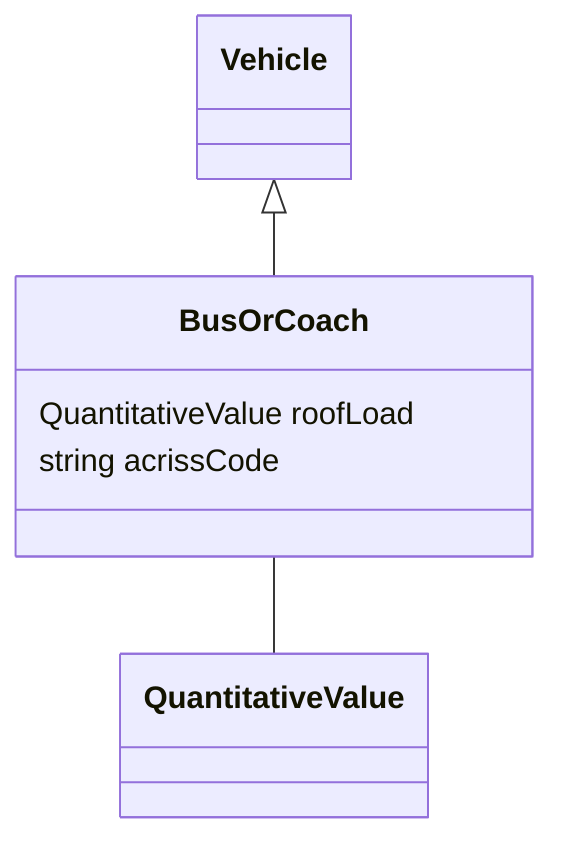 classDiagram
  BusOrCoach -- QuantitativeValue


Vehicle <|-- BusOrCoach
class BusOrCoach {

  QuantitativeValue roofLoad
  string acrissCode

}